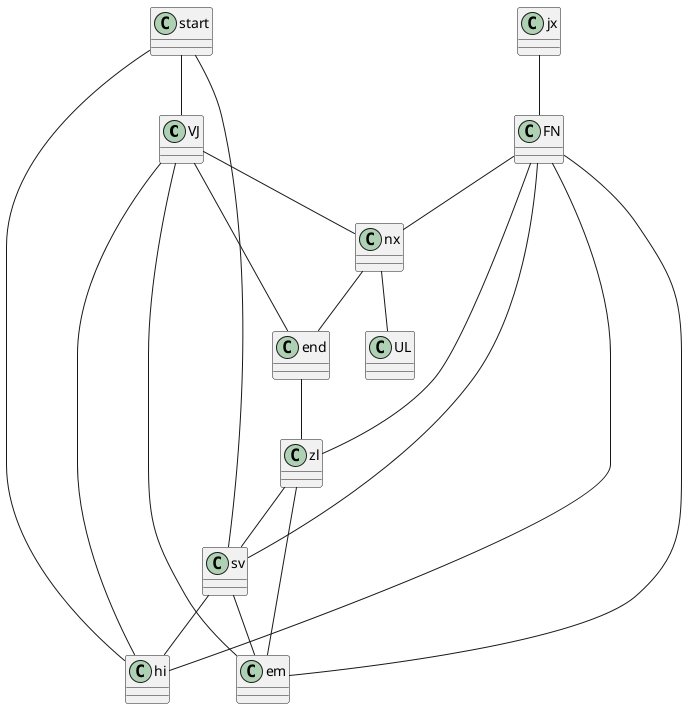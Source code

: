 @startuml

VJ -- nx
start -- sv
nx -- UL
FN -- nx
FN -- zl
end -- VJ
sv -- hi
em -- VJ
start -- hi
sv -- em
end -- zl
zl -- em
hi -- VJ
FN -- em
start -- VJ
jx -- FN
zl -- sv
FN -- sv
FN -- hi
nx -- end


@enduml